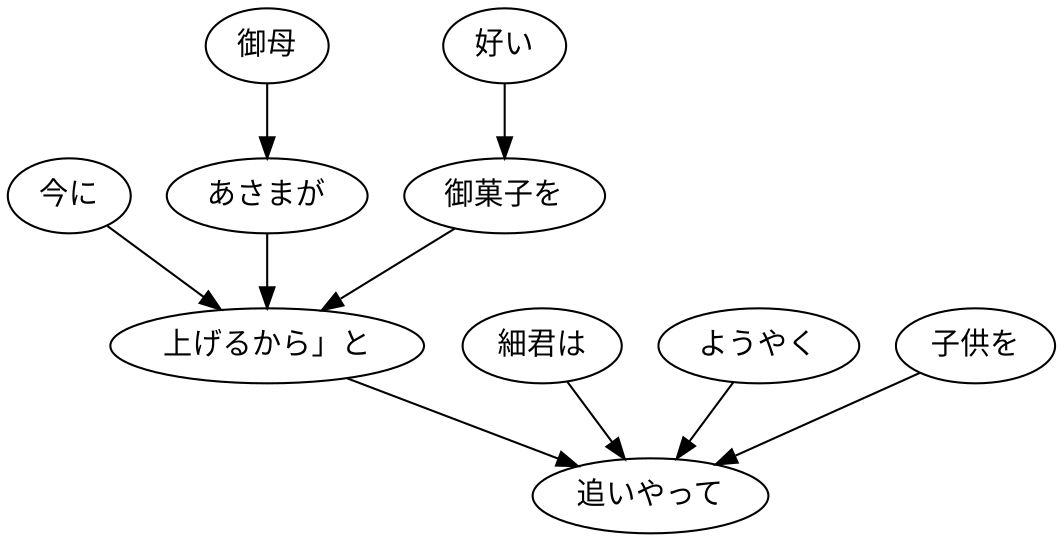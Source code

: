 digraph graph3015 {
	node0 [label="今に"];
	node1 [label="御母"];
	node2 [label="あさまが"];
	node3 [label="好い"];
	node4 [label="御菓子を"];
	node5 [label="上げるから」と"];
	node6 [label="細君は"];
	node7 [label="ようやく"];
	node8 [label="子供を"];
	node9 [label="追いやって"];
	node0 -> node5;
	node1 -> node2;
	node2 -> node5;
	node3 -> node4;
	node4 -> node5;
	node5 -> node9;
	node6 -> node9;
	node7 -> node9;
	node8 -> node9;
}
